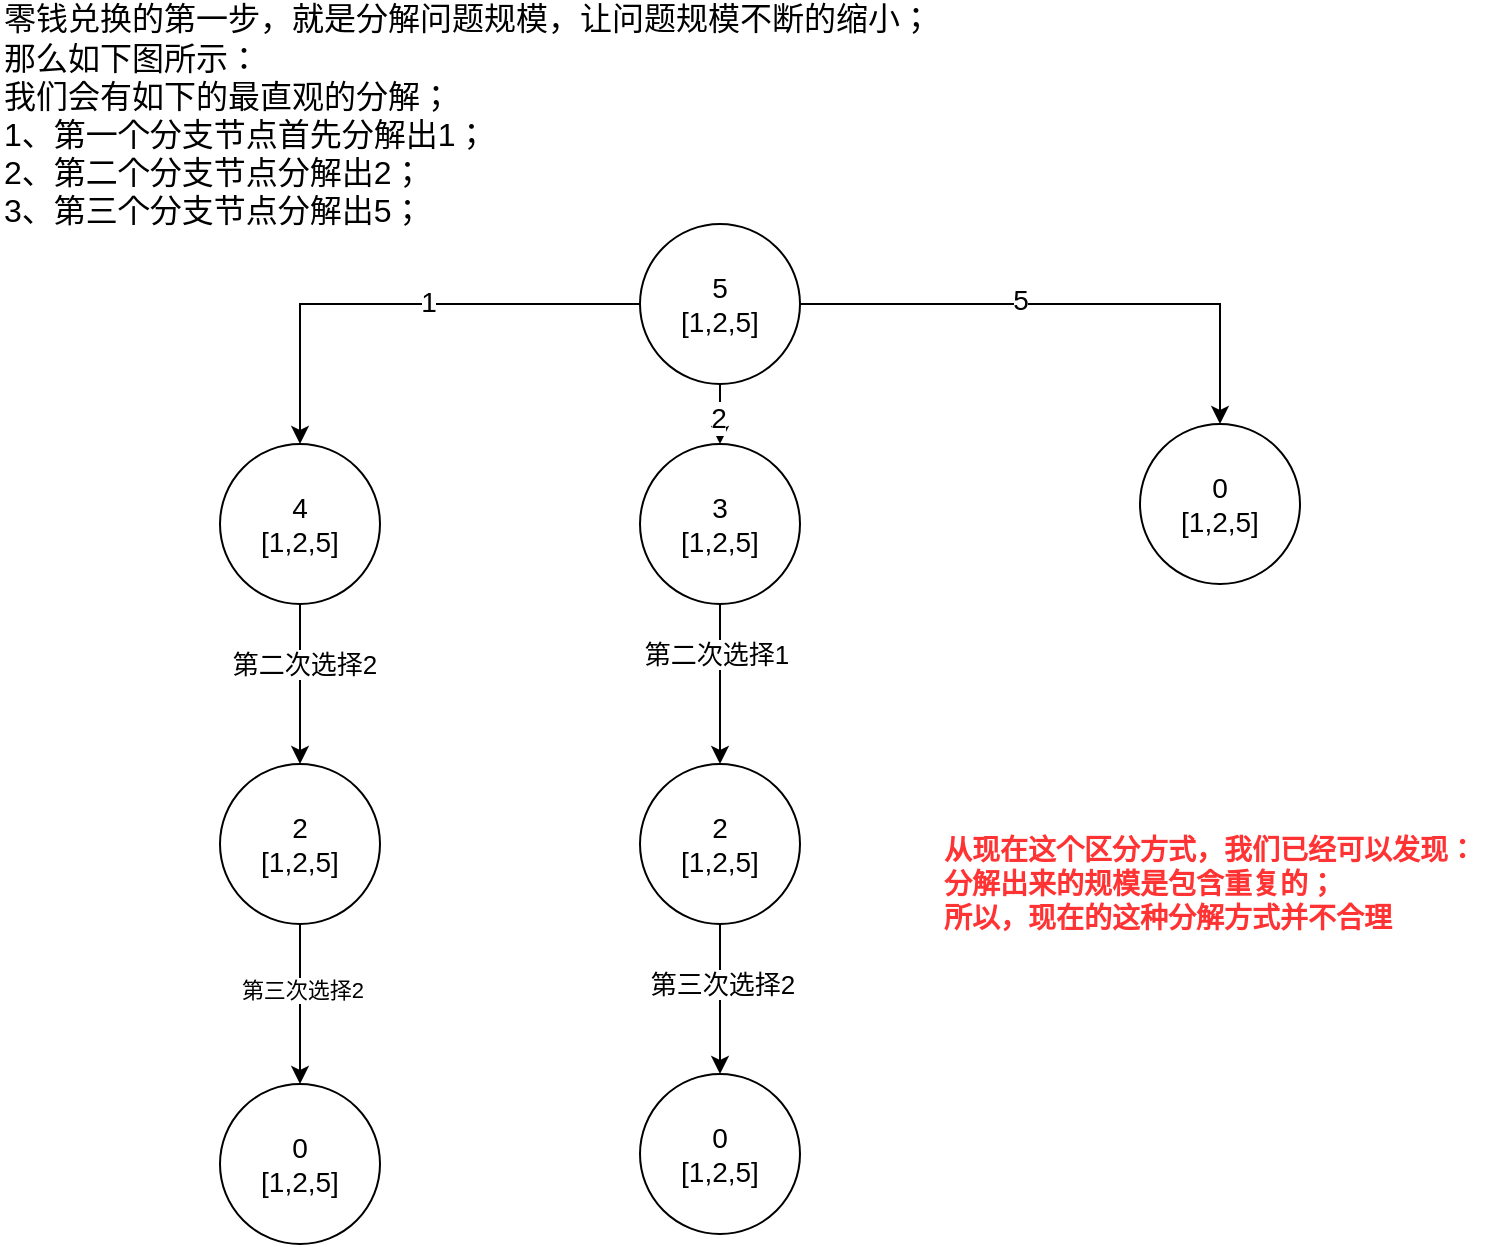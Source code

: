 <mxfile version="15.2.1" type="github">
  <diagram id="vNstaERwwWh0DBgsWRbl" name="Page-1">
    <mxGraphModel dx="946" dy="532" grid="1" gridSize="10" guides="1" tooltips="1" connect="1" arrows="1" fold="1" page="1" pageScale="1" pageWidth="827" pageHeight="1169" math="0" shadow="0">
      <root>
        <mxCell id="0" />
        <mxCell id="1" parent="0" />
        <mxCell id="bZDILimtqjILJS-sSr30-5" value="" style="edgeStyle=orthogonalEdgeStyle;rounded=0;orthogonalLoop=1;jettySize=auto;html=1;" edge="1" parent="1" source="bZDILimtqjILJS-sSr30-1" target="bZDILimtqjILJS-sSr30-4">
          <mxGeometry relative="1" as="geometry" />
        </mxCell>
        <mxCell id="bZDILimtqjILJS-sSr30-10" value="&lt;font style=&quot;font-size: 14px&quot;&gt;1&lt;/font&gt;" style="edgeLabel;html=1;align=center;verticalAlign=middle;resizable=0;points=[];" vertex="1" connectable="0" parent="bZDILimtqjILJS-sSr30-5">
          <mxGeometry x="-0.117" y="-1" relative="1" as="geometry">
            <mxPoint as="offset" />
          </mxGeometry>
        </mxCell>
        <mxCell id="bZDILimtqjILJS-sSr30-7" value="" style="edgeStyle=orthogonalEdgeStyle;rounded=0;orthogonalLoop=1;jettySize=auto;html=1;" edge="1" parent="1" source="bZDILimtqjILJS-sSr30-1" target="bZDILimtqjILJS-sSr30-6">
          <mxGeometry relative="1" as="geometry" />
        </mxCell>
        <mxCell id="bZDILimtqjILJS-sSr30-12" value="&lt;font style=&quot;font-size: 14px&quot;&gt;5&lt;/font&gt;" style="edgeLabel;html=1;align=center;verticalAlign=middle;resizable=0;points=[];" vertex="1" connectable="0" parent="bZDILimtqjILJS-sSr30-7">
          <mxGeometry x="-0.185" y="2" relative="1" as="geometry">
            <mxPoint as="offset" />
          </mxGeometry>
        </mxCell>
        <mxCell id="bZDILimtqjILJS-sSr30-9" value="" style="edgeStyle=orthogonalEdgeStyle;rounded=0;orthogonalLoop=1;jettySize=auto;html=1;" edge="1" parent="1" source="bZDILimtqjILJS-sSr30-1" target="bZDILimtqjILJS-sSr30-8">
          <mxGeometry relative="1" as="geometry" />
        </mxCell>
        <mxCell id="bZDILimtqjILJS-sSr30-11" value="&lt;font style=&quot;font-size: 14px&quot;&gt;2&lt;/font&gt;" style="edgeLabel;html=1;align=center;verticalAlign=middle;resizable=0;points=[];" vertex="1" connectable="0" parent="bZDILimtqjILJS-sSr30-9">
          <mxGeometry x="-0.075" y="1" relative="1" as="geometry">
            <mxPoint as="offset" />
          </mxGeometry>
        </mxCell>
        <mxCell id="bZDILimtqjILJS-sSr30-1" value="&lt;font style=&quot;font-size: 14px&quot;&gt;5&lt;br&gt;[1,2,5]&lt;/font&gt;" style="ellipse;whiteSpace=wrap;html=1;aspect=fixed;" vertex="1" parent="1">
          <mxGeometry x="380" y="120" width="80" height="80" as="geometry" />
        </mxCell>
        <mxCell id="bZDILimtqjILJS-sSr30-15" value="" style="edgeStyle=orthogonalEdgeStyle;rounded=0;orthogonalLoop=1;jettySize=auto;html=1;" edge="1" parent="1" source="bZDILimtqjILJS-sSr30-4" target="bZDILimtqjILJS-sSr30-14">
          <mxGeometry relative="1" as="geometry" />
        </mxCell>
        <mxCell id="bZDILimtqjILJS-sSr30-16" value="&lt;font style=&quot;font-size: 13px&quot;&gt;第二次选择2&lt;/font&gt;" style="edgeLabel;html=1;align=center;verticalAlign=middle;resizable=0;points=[];" vertex="1" connectable="0" parent="bZDILimtqjILJS-sSr30-15">
          <mxGeometry x="-0.25" y="2" relative="1" as="geometry">
            <mxPoint as="offset" />
          </mxGeometry>
        </mxCell>
        <mxCell id="bZDILimtqjILJS-sSr30-4" value="&lt;font style=&quot;font-size: 14px&quot;&gt;4&lt;br&gt;[1,2,5]&lt;/font&gt;" style="ellipse;whiteSpace=wrap;html=1;aspect=fixed;" vertex="1" parent="1">
          <mxGeometry x="170" y="230" width="80" height="80" as="geometry" />
        </mxCell>
        <mxCell id="bZDILimtqjILJS-sSr30-6" value="&lt;font style=&quot;font-size: 14px&quot;&gt;0&lt;br&gt;[1,2,5]&lt;/font&gt;" style="ellipse;whiteSpace=wrap;html=1;aspect=fixed;" vertex="1" parent="1">
          <mxGeometry x="630" y="220" width="80" height="80" as="geometry" />
        </mxCell>
        <mxCell id="bZDILimtqjILJS-sSr30-21" value="" style="edgeStyle=orthogonalEdgeStyle;rounded=0;orthogonalLoop=1;jettySize=auto;html=1;" edge="1" parent="1" source="bZDILimtqjILJS-sSr30-8" target="bZDILimtqjILJS-sSr30-20">
          <mxGeometry relative="1" as="geometry" />
        </mxCell>
        <mxCell id="bZDILimtqjILJS-sSr30-22" value="&lt;font style=&quot;font-size: 13px&quot;&gt;第二次选择1&lt;/font&gt;" style="edgeLabel;html=1;align=center;verticalAlign=middle;resizable=0;points=[];" vertex="1" connectable="0" parent="bZDILimtqjILJS-sSr30-21">
          <mxGeometry x="-0.375" y="-2" relative="1" as="geometry">
            <mxPoint as="offset" />
          </mxGeometry>
        </mxCell>
        <mxCell id="bZDILimtqjILJS-sSr30-8" value="&lt;font style=&quot;font-size: 14px&quot;&gt;3&lt;br&gt;[1,2,5]&lt;/font&gt;" style="ellipse;whiteSpace=wrap;html=1;aspect=fixed;" vertex="1" parent="1">
          <mxGeometry x="380" y="230" width="80" height="80" as="geometry" />
        </mxCell>
        <mxCell id="bZDILimtqjILJS-sSr30-13" value="&lt;span style=&quot;font-size: 16px&quot;&gt;零钱兑换的第一步，就是分解问题规模，让问题规模不断的缩小；&lt;/span&gt;&lt;br&gt;&lt;span style=&quot;font-size: 16px&quot;&gt;那么如下图所示：&lt;/span&gt;&lt;br&gt;&lt;span style=&quot;font-size: 16px&quot;&gt;我们会有如下的最直观的分解；&lt;/span&gt;&lt;br&gt;&lt;span style=&quot;font-size: 16px&quot;&gt;1、第一个分支节点首先分解出1；&lt;/span&gt;&lt;br&gt;&lt;span style=&quot;font-size: 16px&quot;&gt;2、第二个分支节点分解出2；&lt;/span&gt;&lt;br&gt;&lt;span style=&quot;font-size: 16px&quot;&gt;3、第三个分支节点分解出5；&lt;/span&gt;&lt;br&gt;&lt;font style=&quot;font-size: 16px&quot;&gt;&lt;br&gt;&lt;/font&gt;" style="text;html=1;align=left;verticalAlign=middle;resizable=0;points=[];autosize=1;strokeColor=none;fillColor=none;" vertex="1" parent="1">
          <mxGeometry x="60" y="20" width="480" height="110" as="geometry" />
        </mxCell>
        <mxCell id="bZDILimtqjILJS-sSr30-18" value="" style="edgeStyle=orthogonalEdgeStyle;rounded=0;orthogonalLoop=1;jettySize=auto;html=1;" edge="1" parent="1" source="bZDILimtqjILJS-sSr30-14" target="bZDILimtqjILJS-sSr30-17">
          <mxGeometry relative="1" as="geometry" />
        </mxCell>
        <mxCell id="bZDILimtqjILJS-sSr30-19" value="第三次选择2" style="edgeLabel;html=1;align=center;verticalAlign=middle;resizable=0;points=[];" vertex="1" connectable="0" parent="bZDILimtqjILJS-sSr30-18">
          <mxGeometry x="-0.175" y="1" relative="1" as="geometry">
            <mxPoint as="offset" />
          </mxGeometry>
        </mxCell>
        <mxCell id="bZDILimtqjILJS-sSr30-14" value="&lt;font style=&quot;font-size: 14px&quot;&gt;2&lt;br&gt;[1,2,5]&lt;/font&gt;" style="ellipse;whiteSpace=wrap;html=1;aspect=fixed;" vertex="1" parent="1">
          <mxGeometry x="170" y="390" width="80" height="80" as="geometry" />
        </mxCell>
        <mxCell id="bZDILimtqjILJS-sSr30-17" value="&lt;font style=&quot;font-size: 14px&quot;&gt;0&lt;br&gt;[1,2,5]&lt;/font&gt;" style="ellipse;whiteSpace=wrap;html=1;aspect=fixed;" vertex="1" parent="1">
          <mxGeometry x="170" y="550" width="80" height="80" as="geometry" />
        </mxCell>
        <mxCell id="bZDILimtqjILJS-sSr30-24" value="" style="edgeStyle=orthogonalEdgeStyle;rounded=0;orthogonalLoop=1;jettySize=auto;html=1;" edge="1" parent="1" source="bZDILimtqjILJS-sSr30-20" target="bZDILimtqjILJS-sSr30-23">
          <mxGeometry relative="1" as="geometry" />
        </mxCell>
        <mxCell id="bZDILimtqjILJS-sSr30-26" value="&lt;font style=&quot;font-size: 13px&quot;&gt;第三次选择2&lt;/font&gt;" style="edgeLabel;html=1;align=center;verticalAlign=middle;resizable=0;points=[];" vertex="1" connectable="0" parent="bZDILimtqjILJS-sSr30-24">
          <mxGeometry x="-0.2" y="1" relative="1" as="geometry">
            <mxPoint as="offset" />
          </mxGeometry>
        </mxCell>
        <mxCell id="bZDILimtqjILJS-sSr30-20" value="&lt;font style=&quot;font-size: 14px&quot;&gt;2&lt;br&gt;[1,2,5]&lt;/font&gt;" style="ellipse;whiteSpace=wrap;html=1;aspect=fixed;" vertex="1" parent="1">
          <mxGeometry x="380" y="390" width="80" height="80" as="geometry" />
        </mxCell>
        <mxCell id="bZDILimtqjILJS-sSr30-23" value="&lt;font style=&quot;font-size: 14px&quot;&gt;0&lt;br&gt;[1,2,5]&lt;/font&gt;" style="ellipse;whiteSpace=wrap;html=1;aspect=fixed;" vertex="1" parent="1">
          <mxGeometry x="380" y="545" width="80" height="80" as="geometry" />
        </mxCell>
        <mxCell id="bZDILimtqjILJS-sSr30-27" value="&lt;font color=&quot;#ff3333&quot;&gt;&lt;b&gt;从现在这个区分方式，我们已经可以发现：&lt;br style=&quot;font-size: 14px&quot;&gt;分解出来的规模是包含重复的；&lt;br&gt;所以，现在的这种分解方式并不合理&lt;/b&gt;&lt;/font&gt;" style="text;html=1;align=left;verticalAlign=middle;resizable=0;points=[];autosize=1;strokeColor=none;fillColor=none;strokeWidth=18;fontSize=14;" vertex="1" parent="1">
          <mxGeometry x="530" y="420" width="280" height="60" as="geometry" />
        </mxCell>
      </root>
    </mxGraphModel>
  </diagram>
</mxfile>

